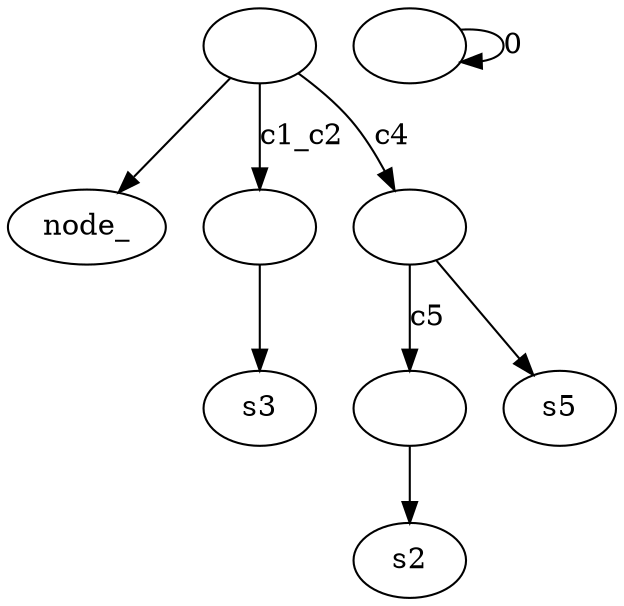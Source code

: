 digraph {
	graph[size="7.75,10.25"]
	node_# -> node_0 [label="0"];
	node_# [label=""];
	node_0 [label=""];
	node_0 -> node_0 [label="0"];
	node_0 [label=""];
	node_0 [label=""];
	node_c1_c2 -> s3;
	node_c1_c2 [label=""];
	node_c4 -> node_c5 [label="c5"];
	node_c4 -> s5;
	node_c4 [label=""];
	node_c4 [label=""];
	node_c5 [label=""];
	node_c5 -> s2;
	node_c5 [label=""];
	root -> node_# [label="#"];
	root -> node_c1_c2 [label="c1_c2"];
	root -> node_c4 [label="c4"];
	root [label=""];
}
